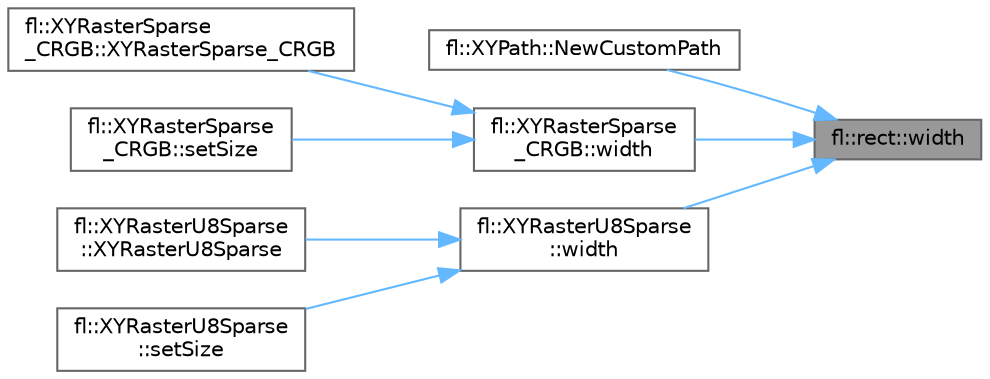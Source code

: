 digraph "fl::rect::width"
{
 // INTERACTIVE_SVG=YES
 // LATEX_PDF_SIZE
  bgcolor="transparent";
  edge [fontname=Helvetica,fontsize=10,labelfontname=Helvetica,labelfontsize=10];
  node [fontname=Helvetica,fontsize=10,shape=box,height=0.2,width=0.4];
  rankdir="RL";
  Node1 [id="Node000001",label="fl::rect::width",height=0.2,width=0.4,color="gray40", fillcolor="grey60", style="filled", fontcolor="black",tooltip=" "];
  Node1 -> Node2 [id="edge1_Node000001_Node000002",dir="back",color="steelblue1",style="solid",tooltip=" "];
  Node2 [id="Node000002",label="fl::XYPath::NewCustomPath",height=0.2,width=0.4,color="grey40", fillcolor="white", style="filled",URL="$d9/df4/classfl_1_1_x_y_path_a0ed9f389539879ed7528bab6b6af042e.html#a0ed9f389539879ed7528bab6b6af042e",tooltip=" "];
  Node1 -> Node3 [id="edge2_Node000001_Node000003",dir="back",color="steelblue1",style="solid",tooltip=" "];
  Node3 [id="Node000003",label="fl::XYRasterSparse\l_CRGB::width",height=0.2,width=0.4,color="grey40", fillcolor="white", style="filled",URL="$d3/dca/classfl_1_1_x_y_raster_sparse___c_r_g_b_a4f8799f295573b78102592fe537dc9c3.html#a4f8799f295573b78102592fe537dc9c3",tooltip=" "];
  Node3 -> Node4 [id="edge3_Node000003_Node000004",dir="back",color="steelblue1",style="solid",tooltip=" "];
  Node4 [id="Node000004",label="fl::XYRasterSparse\l_CRGB::XYRasterSparse_CRGB",height=0.2,width=0.4,color="grey40", fillcolor="white", style="filled",URL="$d3/dca/classfl_1_1_x_y_raster_sparse___c_r_g_b_a803d95640ae63cb6619979f6e3469607.html#a803d95640ae63cb6619979f6e3469607",tooltip=" "];
  Node3 -> Node5 [id="edge4_Node000003_Node000005",dir="back",color="steelblue1",style="solid",tooltip=" "];
  Node5 [id="Node000005",label="fl::XYRasterSparse\l_CRGB::setSize",height=0.2,width=0.4,color="grey40", fillcolor="white", style="filled",URL="$d3/dca/classfl_1_1_x_y_raster_sparse___c_r_g_b_aa5f5d3ab3c39fdb6c4b0fb0d8531f696.html#aa5f5d3ab3c39fdb6c4b0fb0d8531f696",tooltip=" "];
  Node1 -> Node6 [id="edge5_Node000001_Node000006",dir="back",color="steelblue1",style="solid",tooltip=" "];
  Node6 [id="Node000006",label="fl::XYRasterU8Sparse\l::width",height=0.2,width=0.4,color="grey40", fillcolor="white", style="filled",URL="$d1/d5c/classfl_1_1_x_y_raster_u8_sparse_a3bef75737cc85bbf9c81bea07692a2af.html#a3bef75737cc85bbf9c81bea07692a2af",tooltip=" "];
  Node6 -> Node7 [id="edge6_Node000006_Node000007",dir="back",color="steelblue1",style="solid",tooltip=" "];
  Node7 [id="Node000007",label="fl::XYRasterU8Sparse\l::XYRasterU8Sparse",height=0.2,width=0.4,color="grey40", fillcolor="white", style="filled",URL="$d1/d5c/classfl_1_1_x_y_raster_u8_sparse_a33ed525a7cc084b5653e00fd20bf51f9.html#a33ed525a7cc084b5653e00fd20bf51f9",tooltip=" "];
  Node6 -> Node8 [id="edge7_Node000006_Node000008",dir="back",color="steelblue1",style="solid",tooltip=" "];
  Node8 [id="Node000008",label="fl::XYRasterU8Sparse\l::setSize",height=0.2,width=0.4,color="grey40", fillcolor="white", style="filled",URL="$d1/d5c/classfl_1_1_x_y_raster_u8_sparse_abee4b27470bfdec958bc38165aa191ed.html#abee4b27470bfdec958bc38165aa191ed",tooltip=" "];
}
